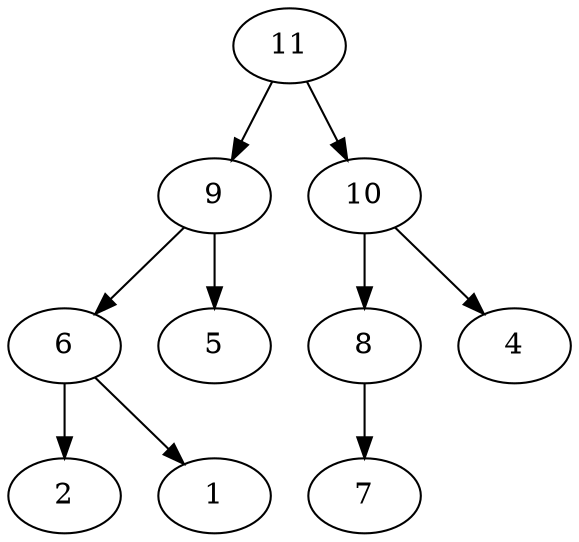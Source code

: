 digraph Heap {
    11 -> 9;
    11 -> 10;
    9 -> 6;
    9 -> 5;
    10 -> 8;
    10 -> 4;
    6 -> 2;
    6 -> 1;
    8 -> 7;
}
